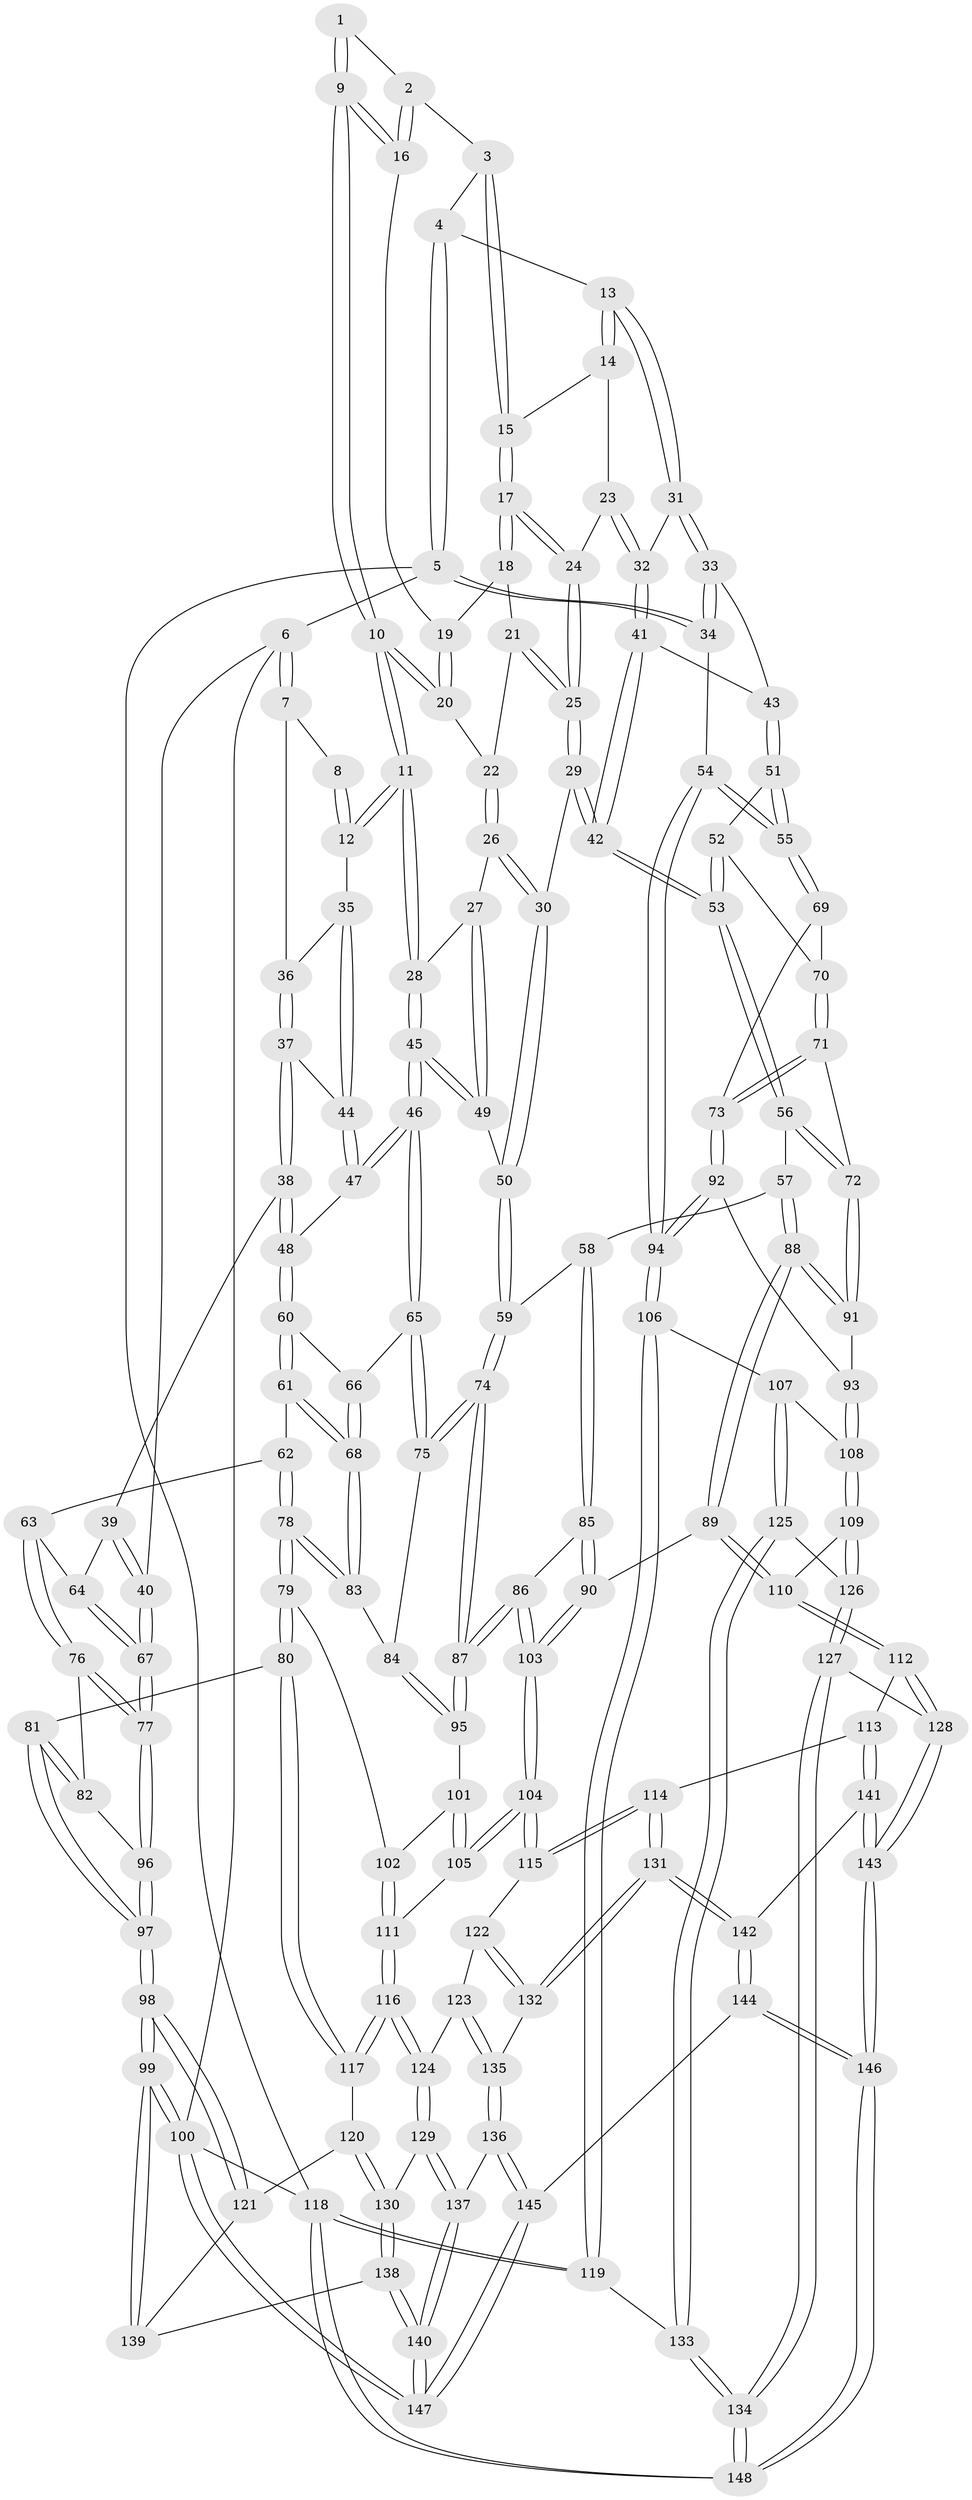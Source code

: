 // Generated by graph-tools (version 1.1) at 2025/38/03/09/25 02:38:54]
// undirected, 148 vertices, 367 edges
graph export_dot {
graph [start="1"]
  node [color=gray90,style=filled];
  1 [pos="+0.45714727306123676+0"];
  2 [pos="+0.6632344260095034+0"];
  3 [pos="+0.75062950390004+0"];
  4 [pos="+0.7755501530796483+0"];
  5 [pos="+1+0"];
  6 [pos="+0+0"];
  7 [pos="+0+0"];
  8 [pos="+0.34821799455604435+0"];
  9 [pos="+0.48212218475897894+0.0852951281105537"];
  10 [pos="+0.47914007570288086+0.12010909159544006"];
  11 [pos="+0.43159127678071496+0.19135424638402737"];
  12 [pos="+0.4186120879756145+0.18785019970432096"];
  13 [pos="+0.9384067717287096+0.12280186444577275"];
  14 [pos="+0.8345305795668018+0.0974967045078062"];
  15 [pos="+0.7959359087140098+0.03481355240265538"];
  16 [pos="+0.6377648443426243+0"];
  17 [pos="+0.7379626683989338+0.1305120351922334"];
  18 [pos="+0.6718976136514134+0.05565726126904204"];
  19 [pos="+0.6373813633255909+0.005889818832583015"];
  20 [pos="+0.6066665252582174+0.08371279550583498"];
  21 [pos="+0.682352342624611+0.14185392024286556"];
  22 [pos="+0.611089898445619+0.12572215513629045"];
  23 [pos="+0.8041680302908896+0.1453992292573672"];
  24 [pos="+0.7428460356603133+0.16727206705280376"];
  25 [pos="+0.736250452926675+0.17993544235663828"];
  26 [pos="+0.5958569662280326+0.22689430878866376"];
  27 [pos="+0.5838234513462602+0.23089667390690533"];
  28 [pos="+0.4398582338309435+0.20013462826390943"];
  29 [pos="+0.7178277934529638+0.26284067652118986"];
  30 [pos="+0.7144199147498032+0.2622316272903741"];
  31 [pos="+0.954989586206568+0.13555147232780715"];
  32 [pos="+0.8691037429054375+0.20342374954175735"];
  33 [pos="+1+0.14031554887884623"];
  34 [pos="+1+0.10251802599960509"];
  35 [pos="+0.37395523664237384+0.18993883213079346"];
  36 [pos="+0.14321241172992139+0.013467744126756434"];
  37 [pos="+0.15992580815466398+0.21981350289355786"];
  38 [pos="+0.1457893139087958+0.29249418748964223"];
  39 [pos="+0.12754103316632706+0.3053317088200838"];
  40 [pos="+0+0"];
  41 [pos="+0.8608364649799514+0.22000157235610016"];
  42 [pos="+0.7454522973425421+0.2938937506516674"];
  43 [pos="+0.9201027673099127+0.28934348893010864"];
  44 [pos="+0.32708518729714325+0.24169404871102965"];
  45 [pos="+0.4445814438702279+0.38978378303722655"];
  46 [pos="+0.4112328490975641+0.4162171282164721"];
  47 [pos="+0.3050582959441101+0.2955493893439005"];
  48 [pos="+0.23401344414416708+0.3354379355042471"];
  49 [pos="+0.5465407924811116+0.39400238455202813"];
  50 [pos="+0.5491436218523226+0.39577968209285663"];
  51 [pos="+0.9214021349721053+0.2977866908986576"];
  52 [pos="+0.7859791784200333+0.3526949485982152"];
  53 [pos="+0.7598364955201701+0.34460287710899173"];
  54 [pos="+1+0.49394939106779123"];
  55 [pos="+1+0.480511091038915"];
  56 [pos="+0.7087984259871606+0.4263535042817741"];
  57 [pos="+0.6782040001369307+0.44604421750688983"];
  58 [pos="+0.6520193720172434+0.44930580788337116"];
  59 [pos="+0.6058234833100983+0.4475730159030455"];
  60 [pos="+0.2402932163283545+0.35783616992048"];
  61 [pos="+0.22648349980576113+0.41166366173714464"];
  62 [pos="+0.1606315469423229+0.4462795228910151"];
  63 [pos="+0.12418279839875905+0.4269269409225266"];
  64 [pos="+0.11746620442038348+0.32034370967940123"];
  65 [pos="+0.40973013739657954+0.41870737773294536"];
  66 [pos="+0.2768807782119316+0.38144786832542915"];
  67 [pos="+0+0.42656966862605933"];
  68 [pos="+0.2981001842758134+0.5201186404270248"];
  69 [pos="+0.8576537460709873+0.40104837564880474"];
  70 [pos="+0.8451074232794077+0.39585883563154844"];
  71 [pos="+0.8204119208083552+0.5178023745208276"];
  72 [pos="+0.8061293365768948+0.5193493837983421"];
  73 [pos="+0.8554869727285898+0.5248963176043356"];
  74 [pos="+0.5492933059515129+0.5431697909143542"];
  75 [pos="+0.40535731935366853+0.43284985833062234"];
  76 [pos="+0.06621087518461152+0.4726924411999053"];
  77 [pos="+0+0.46674308758080857"];
  78 [pos="+0.23094896343411903+0.6000247519528263"];
  79 [pos="+0.21966521589386206+0.6261333269303064"];
  80 [pos="+0.19707594701330464+0.6441528534045872"];
  81 [pos="+0.19267943203185464+0.6432814478031368"];
  82 [pos="+0.14101643695813992+0.5890641628888201"];
  83 [pos="+0.2995964349996157+0.5230059374861443"];
  84 [pos="+0.3735445116478545+0.4896595772283505"];
  85 [pos="+0.6319551448840014+0.6191412328680864"];
  86 [pos="+0.5449007914898256+0.5935879412860139"];
  87 [pos="+0.540276166317561+0.5857483587612364"];
  88 [pos="+0.7268155491338024+0.6365393986346318"];
  89 [pos="+0.7088854839923402+0.6604295264130209"];
  90 [pos="+0.6836707476216354+0.6493036834996397"];
  91 [pos="+0.7453596139176967+0.6270324296042368"];
  92 [pos="+0.9116619274547799+0.5454225974495093"];
  93 [pos="+0.7764957509027648+0.6271898717988171"];
  94 [pos="+1+0.5795327572078894"];
  95 [pos="+0.44173304333330077+0.5773437988595315"];
  96 [pos="+0+0.47436304630699666"];
  97 [pos="+0+0.7189724904681212"];
  98 [pos="+0+0.7409930619103628"];
  99 [pos="+0+1"];
  100 [pos="+0+1"];
  101 [pos="+0.42134776226155457+0.6224381226004396"];
  102 [pos="+0.25135587987777336+0.6365975796154716"];
  103 [pos="+0.5131092694957191+0.7118151071465896"];
  104 [pos="+0.4916907324687872+0.7629906760494262"];
  105 [pos="+0.4374565221682075+0.7414780341635863"];
  106 [pos="+1+0.5835440874395008"];
  107 [pos="+1+0.6307706429862473"];
  108 [pos="+0.8931975071937494+0.6603017045035164"];
  109 [pos="+0.772200241315258+0.7695054662807915"];
  110 [pos="+0.7131933041493078+0.7374246152110833"];
  111 [pos="+0.43208627056054866+0.7417881160568343"];
  112 [pos="+0.6061868487633119+0.8210844489430992"];
  113 [pos="+0.5671201386224665+0.8168586254403489"];
  114 [pos="+0.5048777014816832+0.7806897480695957"];
  115 [pos="+0.5033240775068221+0.7796315107123315"];
  116 [pos="+0.3173956353057781+0.8164762839418751"];
  117 [pos="+0.19926765284706174+0.6755016921540816"];
  118 [pos="+1+1"];
  119 [pos="+1+0.7614255753252213"];
  120 [pos="+0.15448306139212464+0.8032958664932612"];
  121 [pos="+0.10398667815018374+0.8466326703121735"];
  122 [pos="+0.4600187722988972+0.8268955676110094"];
  123 [pos="+0.3425478300432299+0.8649049646295494"];
  124 [pos="+0.31471848120272056+0.8356427113817583"];
  125 [pos="+0.8565920918868938+0.820294142978173"];
  126 [pos="+0.8102876699424935+0.8079023988109052"];
  127 [pos="+0.7557984129328216+0.9180163926324963"];
  128 [pos="+0.6728240060520756+0.9533866770805568"];
  129 [pos="+0.25938722644770795+0.8757138576209381"];
  130 [pos="+0.25141639575526137+0.8784651671652373"];
  131 [pos="+0.4462077502982593+0.9564910355409613"];
  132 [pos="+0.3987758389360093+0.9243478582653568"];
  133 [pos="+0.9057106172343973+0.9000378435194896"];
  134 [pos="+0.89471632493855+1"];
  135 [pos="+0.3775787647178688+0.9235658811435968"];
  136 [pos="+0.37403563814799046+0.9273965101108965"];
  137 [pos="+0.3312503863230025+0.9673894023518279"];
  138 [pos="+0.19457579722266458+0.9850193751741837"];
  139 [pos="+0.11318361560173945+0.9147283072229115"];
  140 [pos="+0.24017689338982312+1"];
  141 [pos="+0.516183174868174+0.9330929169910759"];
  142 [pos="+0.45158555439508+0.9614224340208025"];
  143 [pos="+0.6471705342699872+1"];
  144 [pos="+0.45953443048505116+1"];
  145 [pos="+0.4510775397382859+1"];
  146 [pos="+0.6509593074503+1"];
  147 [pos="+0.24105012765067446+1"];
  148 [pos="+0.9888113075826057+1"];
  1 -- 2;
  1 -- 9;
  1 -- 9;
  2 -- 3;
  2 -- 16;
  2 -- 16;
  3 -- 4;
  3 -- 15;
  3 -- 15;
  4 -- 5;
  4 -- 5;
  4 -- 13;
  5 -- 6;
  5 -- 34;
  5 -- 34;
  5 -- 118;
  6 -- 7;
  6 -- 7;
  6 -- 40;
  6 -- 100;
  7 -- 8;
  7 -- 36;
  8 -- 12;
  8 -- 12;
  9 -- 10;
  9 -- 10;
  9 -- 16;
  9 -- 16;
  10 -- 11;
  10 -- 11;
  10 -- 20;
  10 -- 20;
  11 -- 12;
  11 -- 12;
  11 -- 28;
  11 -- 28;
  12 -- 35;
  13 -- 14;
  13 -- 14;
  13 -- 31;
  13 -- 31;
  14 -- 15;
  14 -- 23;
  15 -- 17;
  15 -- 17;
  16 -- 19;
  17 -- 18;
  17 -- 18;
  17 -- 24;
  17 -- 24;
  18 -- 19;
  18 -- 21;
  19 -- 20;
  19 -- 20;
  20 -- 22;
  21 -- 22;
  21 -- 25;
  21 -- 25;
  22 -- 26;
  22 -- 26;
  23 -- 24;
  23 -- 32;
  23 -- 32;
  24 -- 25;
  24 -- 25;
  25 -- 29;
  25 -- 29;
  26 -- 27;
  26 -- 30;
  26 -- 30;
  27 -- 28;
  27 -- 49;
  27 -- 49;
  28 -- 45;
  28 -- 45;
  29 -- 30;
  29 -- 42;
  29 -- 42;
  30 -- 50;
  30 -- 50;
  31 -- 32;
  31 -- 33;
  31 -- 33;
  32 -- 41;
  32 -- 41;
  33 -- 34;
  33 -- 34;
  33 -- 43;
  34 -- 54;
  35 -- 36;
  35 -- 44;
  35 -- 44;
  36 -- 37;
  36 -- 37;
  37 -- 38;
  37 -- 38;
  37 -- 44;
  38 -- 39;
  38 -- 48;
  38 -- 48;
  39 -- 40;
  39 -- 40;
  39 -- 64;
  40 -- 67;
  40 -- 67;
  41 -- 42;
  41 -- 42;
  41 -- 43;
  42 -- 53;
  42 -- 53;
  43 -- 51;
  43 -- 51;
  44 -- 47;
  44 -- 47;
  45 -- 46;
  45 -- 46;
  45 -- 49;
  45 -- 49;
  46 -- 47;
  46 -- 47;
  46 -- 65;
  46 -- 65;
  47 -- 48;
  48 -- 60;
  48 -- 60;
  49 -- 50;
  50 -- 59;
  50 -- 59;
  51 -- 52;
  51 -- 55;
  51 -- 55;
  52 -- 53;
  52 -- 53;
  52 -- 70;
  53 -- 56;
  53 -- 56;
  54 -- 55;
  54 -- 55;
  54 -- 94;
  54 -- 94;
  55 -- 69;
  55 -- 69;
  56 -- 57;
  56 -- 72;
  56 -- 72;
  57 -- 58;
  57 -- 88;
  57 -- 88;
  58 -- 59;
  58 -- 85;
  58 -- 85;
  59 -- 74;
  59 -- 74;
  60 -- 61;
  60 -- 61;
  60 -- 66;
  61 -- 62;
  61 -- 68;
  61 -- 68;
  62 -- 63;
  62 -- 78;
  62 -- 78;
  63 -- 64;
  63 -- 76;
  63 -- 76;
  64 -- 67;
  64 -- 67;
  65 -- 66;
  65 -- 75;
  65 -- 75;
  66 -- 68;
  66 -- 68;
  67 -- 77;
  67 -- 77;
  68 -- 83;
  68 -- 83;
  69 -- 70;
  69 -- 73;
  70 -- 71;
  70 -- 71;
  71 -- 72;
  71 -- 73;
  71 -- 73;
  72 -- 91;
  72 -- 91;
  73 -- 92;
  73 -- 92;
  74 -- 75;
  74 -- 75;
  74 -- 87;
  74 -- 87;
  75 -- 84;
  76 -- 77;
  76 -- 77;
  76 -- 82;
  77 -- 96;
  77 -- 96;
  78 -- 79;
  78 -- 79;
  78 -- 83;
  78 -- 83;
  79 -- 80;
  79 -- 80;
  79 -- 102;
  80 -- 81;
  80 -- 117;
  80 -- 117;
  81 -- 82;
  81 -- 82;
  81 -- 97;
  81 -- 97;
  82 -- 96;
  83 -- 84;
  84 -- 95;
  84 -- 95;
  85 -- 86;
  85 -- 90;
  85 -- 90;
  86 -- 87;
  86 -- 87;
  86 -- 103;
  86 -- 103;
  87 -- 95;
  87 -- 95;
  88 -- 89;
  88 -- 89;
  88 -- 91;
  88 -- 91;
  89 -- 90;
  89 -- 110;
  89 -- 110;
  90 -- 103;
  90 -- 103;
  91 -- 93;
  92 -- 93;
  92 -- 94;
  92 -- 94;
  93 -- 108;
  93 -- 108;
  94 -- 106;
  94 -- 106;
  95 -- 101;
  96 -- 97;
  96 -- 97;
  97 -- 98;
  97 -- 98;
  98 -- 99;
  98 -- 99;
  98 -- 121;
  98 -- 121;
  99 -- 100;
  99 -- 100;
  99 -- 139;
  99 -- 139;
  100 -- 147;
  100 -- 147;
  100 -- 118;
  101 -- 102;
  101 -- 105;
  101 -- 105;
  102 -- 111;
  102 -- 111;
  103 -- 104;
  103 -- 104;
  104 -- 105;
  104 -- 105;
  104 -- 115;
  104 -- 115;
  105 -- 111;
  106 -- 107;
  106 -- 119;
  106 -- 119;
  107 -- 108;
  107 -- 125;
  107 -- 125;
  108 -- 109;
  108 -- 109;
  109 -- 110;
  109 -- 126;
  109 -- 126;
  110 -- 112;
  110 -- 112;
  111 -- 116;
  111 -- 116;
  112 -- 113;
  112 -- 128;
  112 -- 128;
  113 -- 114;
  113 -- 141;
  113 -- 141;
  114 -- 115;
  114 -- 115;
  114 -- 131;
  114 -- 131;
  115 -- 122;
  116 -- 117;
  116 -- 117;
  116 -- 124;
  116 -- 124;
  117 -- 120;
  118 -- 119;
  118 -- 119;
  118 -- 148;
  118 -- 148;
  119 -- 133;
  120 -- 121;
  120 -- 130;
  120 -- 130;
  121 -- 139;
  122 -- 123;
  122 -- 132;
  122 -- 132;
  123 -- 124;
  123 -- 135;
  123 -- 135;
  124 -- 129;
  124 -- 129;
  125 -- 126;
  125 -- 133;
  125 -- 133;
  126 -- 127;
  126 -- 127;
  127 -- 128;
  127 -- 134;
  127 -- 134;
  128 -- 143;
  128 -- 143;
  129 -- 130;
  129 -- 137;
  129 -- 137;
  130 -- 138;
  130 -- 138;
  131 -- 132;
  131 -- 132;
  131 -- 142;
  131 -- 142;
  132 -- 135;
  133 -- 134;
  133 -- 134;
  134 -- 148;
  134 -- 148;
  135 -- 136;
  135 -- 136;
  136 -- 137;
  136 -- 145;
  136 -- 145;
  137 -- 140;
  137 -- 140;
  138 -- 139;
  138 -- 140;
  138 -- 140;
  140 -- 147;
  140 -- 147;
  141 -- 142;
  141 -- 143;
  141 -- 143;
  142 -- 144;
  142 -- 144;
  143 -- 146;
  143 -- 146;
  144 -- 145;
  144 -- 146;
  144 -- 146;
  145 -- 147;
  145 -- 147;
  146 -- 148;
  146 -- 148;
}
